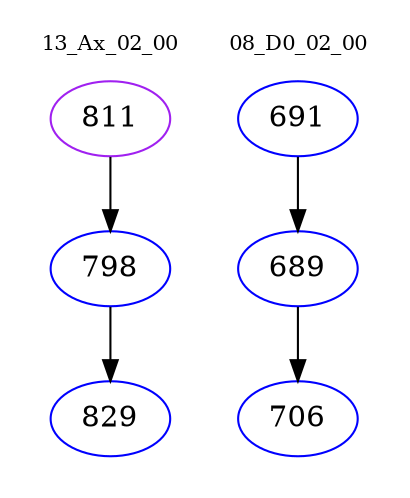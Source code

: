 digraph{
subgraph cluster_0 {
color = white
label = "13_Ax_02_00";
fontsize=10;
T0_811 [label="811", color="purple"]
T0_811 -> T0_798 [color="black"]
T0_798 [label="798", color="blue"]
T0_798 -> T0_829 [color="black"]
T0_829 [label="829", color="blue"]
}
subgraph cluster_1 {
color = white
label = "08_D0_02_00";
fontsize=10;
T1_691 [label="691", color="blue"]
T1_691 -> T1_689 [color="black"]
T1_689 [label="689", color="blue"]
T1_689 -> T1_706 [color="black"]
T1_706 [label="706", color="blue"]
}
}
